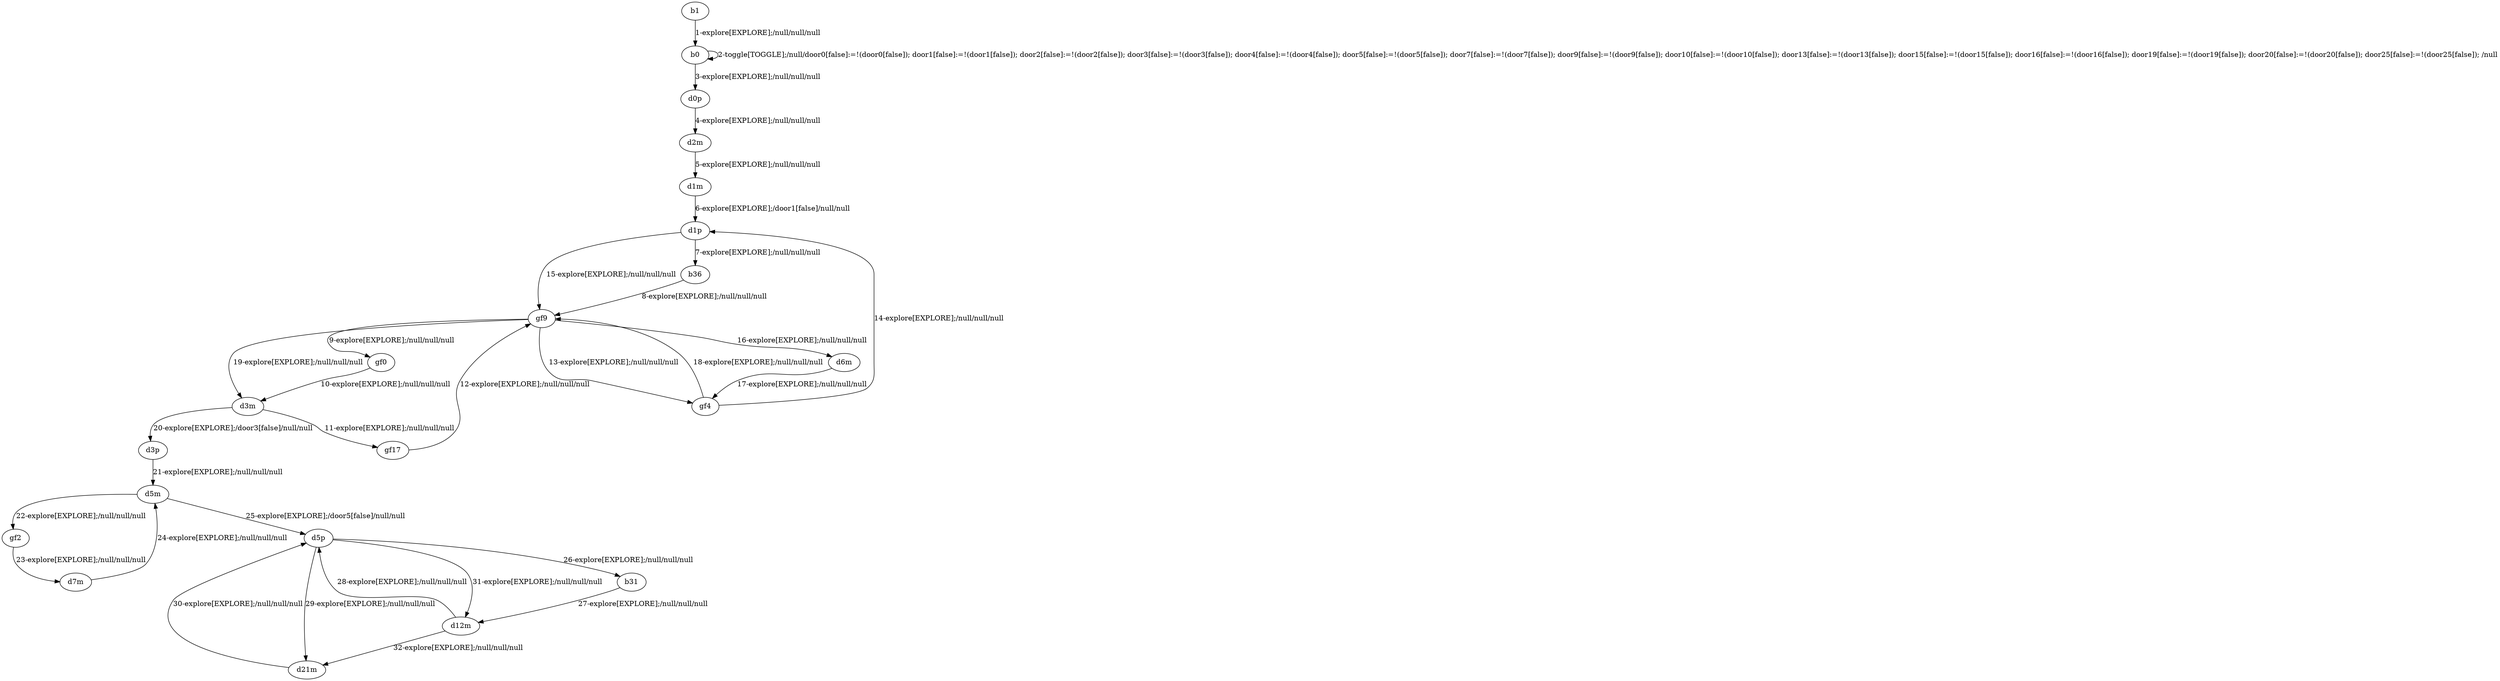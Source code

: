 # Total number of goals covered by this test: 1
# d12m --> d21m

digraph g {
"b1" -> "b0" [label = "1-explore[EXPLORE];/null/null/null"];
"b0" -> "b0" [label = "2-toggle[TOGGLE];/null/door0[false]:=!(door0[false]); door1[false]:=!(door1[false]); door2[false]:=!(door2[false]); door3[false]:=!(door3[false]); door4[false]:=!(door4[false]); door5[false]:=!(door5[false]); door7[false]:=!(door7[false]); door9[false]:=!(door9[false]); door10[false]:=!(door10[false]); door13[false]:=!(door13[false]); door15[false]:=!(door15[false]); door16[false]:=!(door16[false]); door19[false]:=!(door19[false]); door20[false]:=!(door20[false]); door25[false]:=!(door25[false]); /null"];
"b0" -> "d0p" [label = "3-explore[EXPLORE];/null/null/null"];
"d0p" -> "d2m" [label = "4-explore[EXPLORE];/null/null/null"];
"d2m" -> "d1m" [label = "5-explore[EXPLORE];/null/null/null"];
"d1m" -> "d1p" [label = "6-explore[EXPLORE];/door1[false]/null/null"];
"d1p" -> "b36" [label = "7-explore[EXPLORE];/null/null/null"];
"b36" -> "gf9" [label = "8-explore[EXPLORE];/null/null/null"];
"gf9" -> "gf0" [label = "9-explore[EXPLORE];/null/null/null"];
"gf0" -> "d3m" [label = "10-explore[EXPLORE];/null/null/null"];
"d3m" -> "gf17" [label = "11-explore[EXPLORE];/null/null/null"];
"gf17" -> "gf9" [label = "12-explore[EXPLORE];/null/null/null"];
"gf9" -> "gf4" [label = "13-explore[EXPLORE];/null/null/null"];
"gf4" -> "d1p" [label = "14-explore[EXPLORE];/null/null/null"];
"d1p" -> "gf9" [label = "15-explore[EXPLORE];/null/null/null"];
"gf9" -> "d6m" [label = "16-explore[EXPLORE];/null/null/null"];
"d6m" -> "gf4" [label = "17-explore[EXPLORE];/null/null/null"];
"gf4" -> "gf9" [label = "18-explore[EXPLORE];/null/null/null"];
"gf9" -> "d3m" [label = "19-explore[EXPLORE];/null/null/null"];
"d3m" -> "d3p" [label = "20-explore[EXPLORE];/door3[false]/null/null"];
"d3p" -> "d5m" [label = "21-explore[EXPLORE];/null/null/null"];
"d5m" -> "gf2" [label = "22-explore[EXPLORE];/null/null/null"];
"gf2" -> "d7m" [label = "23-explore[EXPLORE];/null/null/null"];
"d7m" -> "d5m" [label = "24-explore[EXPLORE];/null/null/null"];
"d5m" -> "d5p" [label = "25-explore[EXPLORE];/door5[false]/null/null"];
"d5p" -> "b31" [label = "26-explore[EXPLORE];/null/null/null"];
"b31" -> "d12m" [label = "27-explore[EXPLORE];/null/null/null"];
"d12m" -> "d5p" [label = "28-explore[EXPLORE];/null/null/null"];
"d5p" -> "d21m" [label = "29-explore[EXPLORE];/null/null/null"];
"d21m" -> "d5p" [label = "30-explore[EXPLORE];/null/null/null"];
"d5p" -> "d12m" [label = "31-explore[EXPLORE];/null/null/null"];
"d12m" -> "d21m" [label = "32-explore[EXPLORE];/null/null/null"];
}